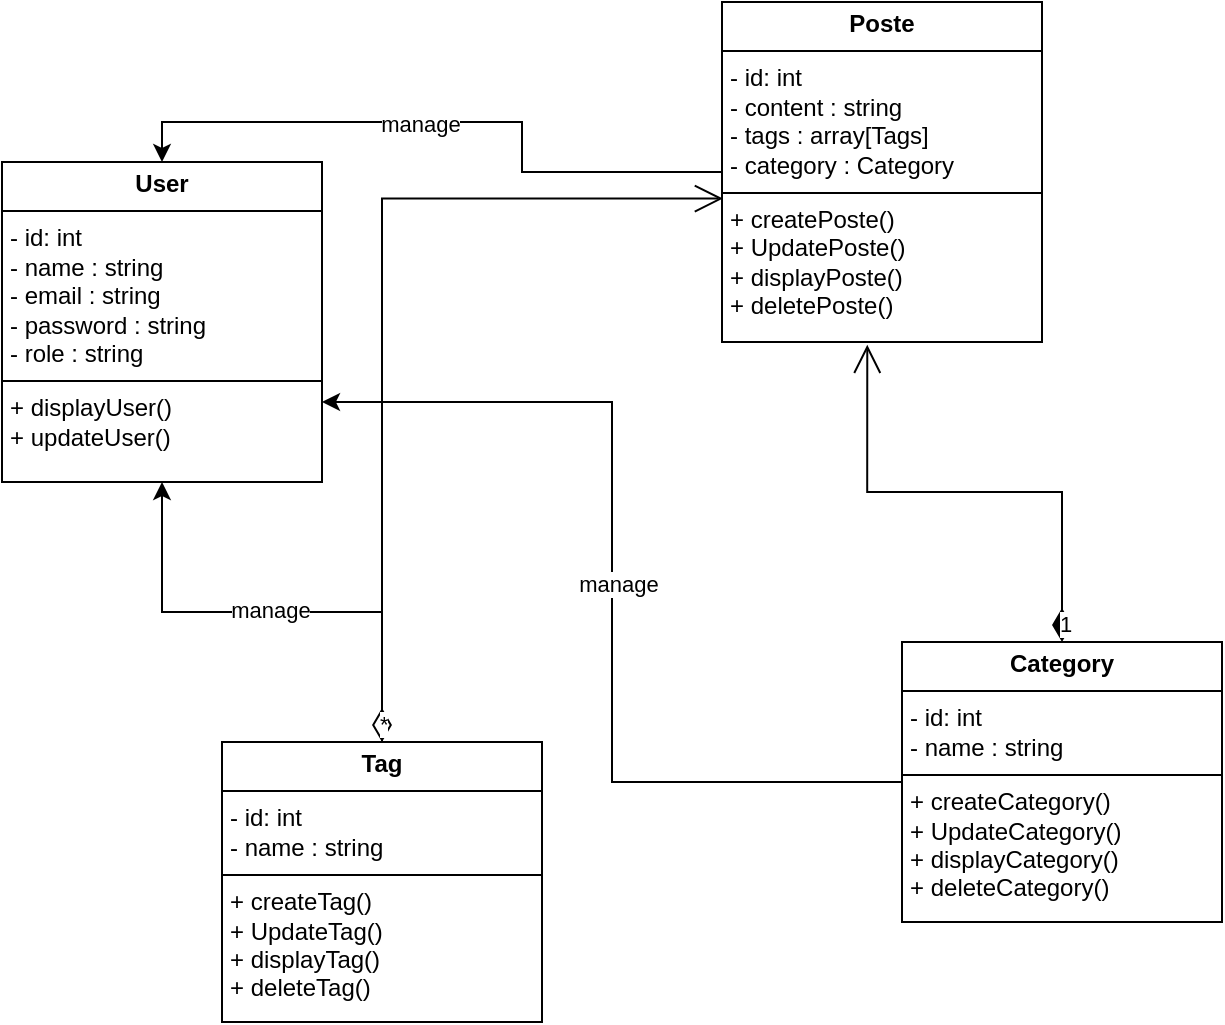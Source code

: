 <mxfile version="26.0.2">
  <diagram name="Page-1" id="d5l1dAGaru4BhDGzGqSc">
    <mxGraphModel dx="1288" dy="535" grid="1" gridSize="10" guides="1" tooltips="1" connect="1" arrows="1" fold="1" page="1" pageScale="1" pageWidth="827" pageHeight="1169" math="0" shadow="0">
      <root>
        <mxCell id="0" />
        <mxCell id="1" parent="0" />
        <mxCell id="ycom15Kwe08487MDNvEy-5" value="&lt;p style=&quot;margin:0px;margin-top:4px;text-align:center;&quot;&gt;&lt;b&gt;User&lt;/b&gt;&lt;/p&gt;&lt;hr size=&quot;1&quot; style=&quot;border-style:solid;&quot;&gt;&lt;p style=&quot;margin:0px;margin-left:4px;&quot;&gt;- id: int&lt;/p&gt;&lt;p style=&quot;margin:0px;margin-left:4px;&quot;&gt;- name : string&lt;/p&gt;&lt;p style=&quot;margin:0px;margin-left:4px;&quot;&gt;- email : string&lt;/p&gt;&lt;p style=&quot;margin:0px;margin-left:4px;&quot;&gt;- password : string&lt;/p&gt;&lt;p style=&quot;margin:0px;margin-left:4px;&quot;&gt;- role : string&lt;/p&gt;&lt;hr size=&quot;1&quot; style=&quot;border-style:solid;&quot;&gt;&lt;p style=&quot;margin:0px;margin-left:4px;&quot;&gt;+ displayUser()&lt;/p&gt;&lt;p style=&quot;margin:0px;margin-left:4px;&quot;&gt;+ updateUser()&lt;/p&gt;" style="verticalAlign=top;align=left;overflow=fill;html=1;whiteSpace=wrap;" vertex="1" parent="1">
          <mxGeometry x="80" y="120" width="160" height="160" as="geometry" />
        </mxCell>
        <mxCell id="ycom15Kwe08487MDNvEy-17" style="edgeStyle=orthogonalEdgeStyle;rounded=0;orthogonalLoop=1;jettySize=auto;html=1;entryX=0.5;entryY=0;entryDx=0;entryDy=0;" edge="1" parent="1" source="ycom15Kwe08487MDNvEy-6" target="ycom15Kwe08487MDNvEy-5">
          <mxGeometry relative="1" as="geometry" />
        </mxCell>
        <mxCell id="ycom15Kwe08487MDNvEy-20" value="manage" style="edgeLabel;html=1;align=center;verticalAlign=middle;resizable=0;points=[];" vertex="1" connectable="0" parent="ycom15Kwe08487MDNvEy-17">
          <mxGeometry x="0.085" y="1" relative="1" as="geometry">
            <mxPoint as="offset" />
          </mxGeometry>
        </mxCell>
        <mxCell id="ycom15Kwe08487MDNvEy-6" value="&lt;p style=&quot;margin:0px;margin-top:4px;text-align:center;&quot;&gt;&lt;b&gt;Poste&lt;/b&gt;&lt;/p&gt;&lt;hr size=&quot;1&quot; style=&quot;border-style:solid;&quot;&gt;&lt;p style=&quot;margin:0px;margin-left:4px;&quot;&gt;- id: int&lt;/p&gt;&lt;p style=&quot;margin:0px;margin-left:4px;&quot;&gt;- content : string&lt;/p&gt;&lt;p style=&quot;margin:0px;margin-left:4px;&quot;&gt;- tags : array[Tags]&lt;/p&gt;&lt;p style=&quot;margin:0px;margin-left:4px;&quot;&gt;- category : Category&lt;/p&gt;&lt;hr size=&quot;1&quot; style=&quot;border-style:solid;&quot;&gt;&lt;p style=&quot;margin:0px;margin-left:4px;&quot;&gt;+ createPoste()&lt;/p&gt;&lt;p style=&quot;margin:0px;margin-left:4px;&quot;&gt;+ UpdatePoste()&lt;/p&gt;&lt;p style=&quot;margin:0px;margin-left:4px;&quot;&gt;+ displayPoste()&lt;/p&gt;&lt;p style=&quot;margin:0px;margin-left:4px;&quot;&gt;+ deletePoste()&lt;/p&gt;" style="verticalAlign=top;align=left;overflow=fill;html=1;whiteSpace=wrap;" vertex="1" parent="1">
          <mxGeometry x="440" y="40" width="160" height="170" as="geometry" />
        </mxCell>
        <mxCell id="ycom15Kwe08487MDNvEy-19" style="edgeStyle=orthogonalEdgeStyle;rounded=0;orthogonalLoop=1;jettySize=auto;html=1;entryX=1;entryY=0.75;entryDx=0;entryDy=0;" edge="1" parent="1" source="ycom15Kwe08487MDNvEy-7" target="ycom15Kwe08487MDNvEy-5">
          <mxGeometry relative="1" as="geometry" />
        </mxCell>
        <mxCell id="ycom15Kwe08487MDNvEy-23" value="Text" style="edgeLabel;html=1;align=center;verticalAlign=middle;resizable=0;points=[];" vertex="1" connectable="0" parent="ycom15Kwe08487MDNvEy-19">
          <mxGeometry x="0.019" y="-3" relative="1" as="geometry">
            <mxPoint as="offset" />
          </mxGeometry>
        </mxCell>
        <mxCell id="ycom15Kwe08487MDNvEy-24" value="manage" style="edgeLabel;html=1;align=center;verticalAlign=middle;resizable=0;points=[];" vertex="1" connectable="0" parent="ycom15Kwe08487MDNvEy-19">
          <mxGeometry x="0.019" y="-3" relative="1" as="geometry">
            <mxPoint as="offset" />
          </mxGeometry>
        </mxCell>
        <mxCell id="ycom15Kwe08487MDNvEy-7" value="&lt;p style=&quot;margin:0px;margin-top:4px;text-align:center;&quot;&gt;&lt;b&gt;Category&lt;/b&gt;&lt;/p&gt;&lt;hr size=&quot;1&quot; style=&quot;border-style:solid;&quot;&gt;&lt;p style=&quot;margin:0px;margin-left:4px;&quot;&gt;- id: int&lt;/p&gt;&lt;p style=&quot;margin:0px;margin-left:4px;&quot;&gt;- name : string&lt;/p&gt;&lt;hr size=&quot;1&quot; style=&quot;border-style:solid;&quot;&gt;&lt;p style=&quot;margin:0px;margin-left:4px;&quot;&gt;+ createCategory()&lt;/p&gt;&lt;p style=&quot;margin:0px;margin-left:4px;&quot;&gt;+ UpdateCategory()&lt;/p&gt;&lt;p style=&quot;margin:0px;margin-left:4px;&quot;&gt;+ displayCategory()&lt;/p&gt;&lt;p style=&quot;margin:0px;margin-left:4px;&quot;&gt;+ deleteCategory()&lt;/p&gt;" style="verticalAlign=top;align=left;overflow=fill;html=1;whiteSpace=wrap;" vertex="1" parent="1">
          <mxGeometry x="530" y="360" width="160" height="140" as="geometry" />
        </mxCell>
        <mxCell id="ycom15Kwe08487MDNvEy-18" style="edgeStyle=orthogonalEdgeStyle;rounded=0;orthogonalLoop=1;jettySize=auto;html=1;entryX=0.5;entryY=1;entryDx=0;entryDy=0;" edge="1" parent="1" source="ycom15Kwe08487MDNvEy-8" target="ycom15Kwe08487MDNvEy-5">
          <mxGeometry relative="1" as="geometry" />
        </mxCell>
        <mxCell id="ycom15Kwe08487MDNvEy-21" value="Text" style="edgeLabel;html=1;align=center;verticalAlign=middle;resizable=0;points=[];" vertex="1" connectable="0" parent="ycom15Kwe08487MDNvEy-18">
          <mxGeometry x="0.006" y="1" relative="1" as="geometry">
            <mxPoint as="offset" />
          </mxGeometry>
        </mxCell>
        <mxCell id="ycom15Kwe08487MDNvEy-22" value="manage" style="edgeLabel;html=1;align=center;verticalAlign=middle;resizable=0;points=[];" vertex="1" connectable="0" parent="ycom15Kwe08487MDNvEy-18">
          <mxGeometry x="0.011" y="-1" relative="1" as="geometry">
            <mxPoint as="offset" />
          </mxGeometry>
        </mxCell>
        <mxCell id="ycom15Kwe08487MDNvEy-8" value="&lt;p style=&quot;margin:0px;margin-top:4px;text-align:center;&quot;&gt;&lt;b&gt;Tag&lt;/b&gt;&lt;/p&gt;&lt;hr size=&quot;1&quot; style=&quot;border-style:solid;&quot;&gt;&lt;p style=&quot;margin:0px;margin-left:4px;&quot;&gt;- id: int&lt;/p&gt;&lt;p style=&quot;margin:0px;margin-left:4px;&quot;&gt;- name : string&lt;/p&gt;&lt;hr size=&quot;1&quot; style=&quot;border-style:solid;&quot;&gt;&lt;p style=&quot;margin:0px;margin-left:4px;&quot;&gt;+ createTag()&lt;/p&gt;&lt;p style=&quot;margin:0px;margin-left:4px;&quot;&gt;+ Update&lt;span style=&quot;background-color: transparent; color: light-dark(rgb(0, 0, 0), rgb(255, 255, 255));&quot;&gt;Tag&lt;/span&gt;&lt;span style=&quot;background-color: transparent; color: light-dark(rgb(0, 0, 0), rgb(255, 255, 255));&quot;&gt;()&lt;/span&gt;&lt;/p&gt;&lt;p style=&quot;margin:0px;margin-left:4px;&quot;&gt;+ displayTag()&lt;/p&gt;&lt;p style=&quot;margin:0px;margin-left:4px;&quot;&gt;+ deleteTag()&lt;/p&gt;" style="verticalAlign=top;align=left;overflow=fill;html=1;whiteSpace=wrap;" vertex="1" parent="1">
          <mxGeometry x="190" y="410" width="160" height="140" as="geometry" />
        </mxCell>
        <mxCell id="ycom15Kwe08487MDNvEy-15" value="1" style="endArrow=open;html=1;endSize=12;startArrow=diamondThin;startSize=14;startFill=1;edgeStyle=orthogonalEdgeStyle;align=left;verticalAlign=bottom;rounded=0;exitX=0.5;exitY=0;exitDx=0;exitDy=0;entryX=0.454;entryY=1.008;entryDx=0;entryDy=0;entryPerimeter=0;" edge="1" parent="1" source="ycom15Kwe08487MDNvEy-7" target="ycom15Kwe08487MDNvEy-6">
          <mxGeometry x="-1" y="3" relative="1" as="geometry">
            <mxPoint x="290" y="370" as="sourcePoint" />
            <mxPoint x="450" y="370" as="targetPoint" />
          </mxGeometry>
        </mxCell>
        <mxCell id="ycom15Kwe08487MDNvEy-16" value="*" style="endArrow=open;html=1;endSize=12;startArrow=diamondThin;startSize=14;startFill=0;edgeStyle=orthogonalEdgeStyle;align=left;verticalAlign=bottom;rounded=0;exitX=0.5;exitY=0;exitDx=0;exitDy=0;entryX=0.003;entryY=0.578;entryDx=0;entryDy=0;entryPerimeter=0;" edge="1" parent="1" source="ycom15Kwe08487MDNvEy-8" target="ycom15Kwe08487MDNvEy-6">
          <mxGeometry x="-1" y="3" relative="1" as="geometry">
            <mxPoint x="290" y="370" as="sourcePoint" />
            <mxPoint x="430" y="290" as="targetPoint" />
          </mxGeometry>
        </mxCell>
      </root>
    </mxGraphModel>
  </diagram>
</mxfile>
